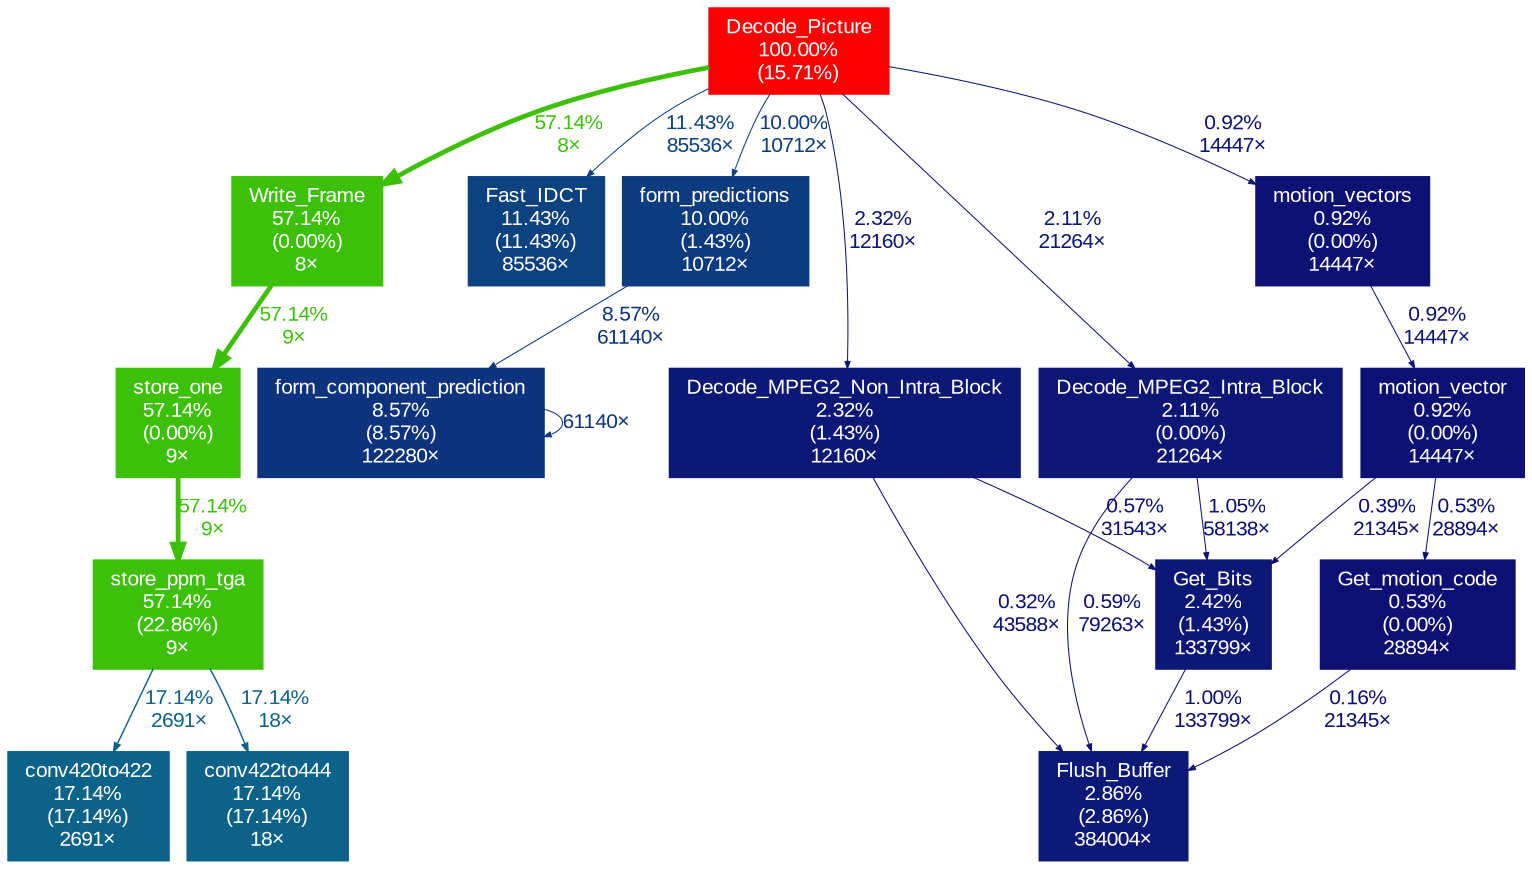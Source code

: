digraph {
	graph [fontname=Arial, nodesep=0.125, ranksep=0.25];
	node [fontcolor=white, fontname=Arial, height=0, shape=box, style=filled, width=0];
	edge [fontname=Arial];
	1 [color="#ff0000", fontcolor="#ffffff", fontsize="10.00", label="Decode_Picture\n100.00%\n(15.71%)"];
	1 -> 4 [arrowsize="0.76", color="#3dc009", fontcolor="#3dc009", fontsize="10.00", label="57.14%\n8×", labeldistance="2.29", penwidth="2.29"];
	1 -> 7 [arrowsize="0.35", color="#0d4281", fontcolor="#0d4281", fontsize="10.00", label="11.43%\n85536×", labeldistance="0.50", penwidth="0.50"];
	1 -> 8 [arrowsize="0.35", color="#0d3b80", fontcolor="#0d3b80", fontsize="10.00", label="10.00%\n10712×", labeldistance="0.50", penwidth="0.50"];
	1 -> 12 [arrowsize="0.35", color="#0d1776", fontcolor="#0d1776", fontsize="10.00", label="2.32%\n12160×", labeldistance="0.50", penwidth="0.50"];
	1 -> 13 [arrowsize="0.35", color="#0d1675", fontcolor="#0d1675", fontsize="10.00", label="2.11%\n21264×", labeldistance="0.50", penwidth="0.50"];
	1 -> 15 [arrowsize="0.35", color="#0d1174", fontcolor="#0d1174", fontsize="10.00", label="0.92%\n14447×", labeldistance="0.50", penwidth="0.50"];
	2 [color="#3dc009", fontcolor="#ffffff", fontsize="10.00", label="store_one\n57.14%\n(0.00%)\n9×"];
	2 -> 3 [arrowsize="0.76", color="#3dc009", fontcolor="#3dc009", fontsize="10.00", label="57.14%\n9×", labeldistance="2.29", penwidth="2.29"];
	3 [color="#3dc009", fontcolor="#ffffff", fontsize="10.00", label="store_ppm_tga\n57.14%\n(22.86%)\n9×"];
	3 -> 5 [arrowsize="0.41", color="#0c6289", fontcolor="#0c6289", fontsize="10.00", label="17.14%\n2691×", labeldistance="0.69", penwidth="0.69"];
	3 -> 6 [arrowsize="0.41", color="#0c6289", fontcolor="#0c6289", fontsize="10.00", label="17.14%\n18×", labeldistance="0.69", penwidth="0.69"];
	4 [color="#3dc009", fontcolor="#ffffff", fontsize="10.00", label="Write_Frame\n57.14%\n(0.00%)\n8×"];
	4 -> 2 [arrowsize="0.76", color="#3dc009", fontcolor="#3dc009", fontsize="10.00", label="57.14%\n9×", labeldistance="2.29", penwidth="2.29"];
	5 [color="#0c6289", fontcolor="#ffffff", fontsize="10.00", label="conv420to422\n17.14%\n(17.14%)\n2691×"];
	6 [color="#0c6289", fontcolor="#ffffff", fontsize="10.00", label="conv422to444\n17.14%\n(17.14%)\n18×"];
	7 [color="#0d4281", fontcolor="#ffffff", fontsize="10.00", label="Fast_IDCT\n11.43%\n(11.43%)\n85536×"];
	8 [color="#0d3b80", fontcolor="#ffffff", fontsize="10.00", label="form_predictions\n10.00%\n(1.43%)\n10712×"];
	8 -> 9 [arrowsize="0.35", color="#0d337e", fontcolor="#0d337e", fontsize="10.00", label="8.57%\n61140×", labeldistance="0.50", penwidth="0.50"];
	9 [color="#0d337e", fontcolor="#ffffff", fontsize="10.00", label="form_component_prediction\n8.57%\n(8.57%)\n122280×"];
	9 -> 9 [arrowsize="0.35", color="#0d337e", fontcolor="#0d337e", fontsize="10.00", label="61140×", labeldistance="0.50", penwidth="0.50"];
	10 [color="#0d1976", fontcolor="#ffffff", fontsize="10.00", label="Flush_Buffer\n2.86%\n(2.86%)\n384004×"];
	11 [color="#0d1776", fontcolor="#ffffff", fontsize="10.00", label="Get_Bits\n2.42%\n(1.43%)\n133799×"];
	11 -> 10 [arrowsize="0.35", color="#0d1174", fontcolor="#0d1174", fontsize="10.00", label="1.00%\n133799×", labeldistance="0.50", penwidth="0.50"];
	12 [color="#0d1776", fontcolor="#ffffff", fontsize="10.00", label="Decode_MPEG2_Non_Intra_Block\n2.32%\n(1.43%)\n12160×"];
	12 -> 10 [arrowsize="0.35", color="#0d0e73", fontcolor="#0d0e73", fontsize="10.00", label="0.32%\n43588×", labeldistance="0.50", penwidth="0.50"];
	12 -> 11 [arrowsize="0.35", color="#0d0f73", fontcolor="#0d0f73", fontsize="10.00", label="0.57%\n31543×", labeldistance="0.50", penwidth="0.50"];
	13 [color="#0d1675", fontcolor="#ffffff", fontsize="10.00", label="Decode_MPEG2_Intra_Block\n2.11%\n(0.00%)\n21264×"];
	13 -> 10 [arrowsize="0.35", color="#0d0f74", fontcolor="#0d0f74", fontsize="10.00", label="0.59%\n79263×", labeldistance="0.50", penwidth="0.50"];
	13 -> 11 [arrowsize="0.35", color="#0d1174", fontcolor="#0d1174", fontsize="10.00", label="1.05%\n58138×", labeldistance="0.50", penwidth="0.50"];
	14 [color="#0d1174", fontcolor="#ffffff", fontsize="10.00", label="motion_vector\n0.92%\n(0.00%)\n14447×"];
	14 -> 11 [arrowsize="0.35", color="#0d0e73", fontcolor="#0d0e73", fontsize="10.00", label="0.39%\n21345×", labeldistance="0.50", penwidth="0.50"];
	14 -> 16 [arrowsize="0.35", color="#0d0f73", fontcolor="#0d0f73", fontsize="10.00", label="0.53%\n28894×", labeldistance="0.50", penwidth="0.50"];
	15 [color="#0d1174", fontcolor="#ffffff", fontsize="10.00", label="motion_vectors\n0.92%\n(0.00%)\n14447×"];
	15 -> 14 [arrowsize="0.35", color="#0d1174", fontcolor="#0d1174", fontsize="10.00", label="0.92%\n14447×", labeldistance="0.50", penwidth="0.50"];
	16 [color="#0d0f73", fontcolor="#ffffff", fontsize="10.00", label="Get_motion_code\n0.53%\n(0.00%)\n28894×"];
	16 -> 10 [arrowsize="0.35", color="#0d0d73", fontcolor="#0d0d73", fontsize="10.00", label="0.16%\n21345×", labeldistance="0.50", penwidth="0.50"];
}
